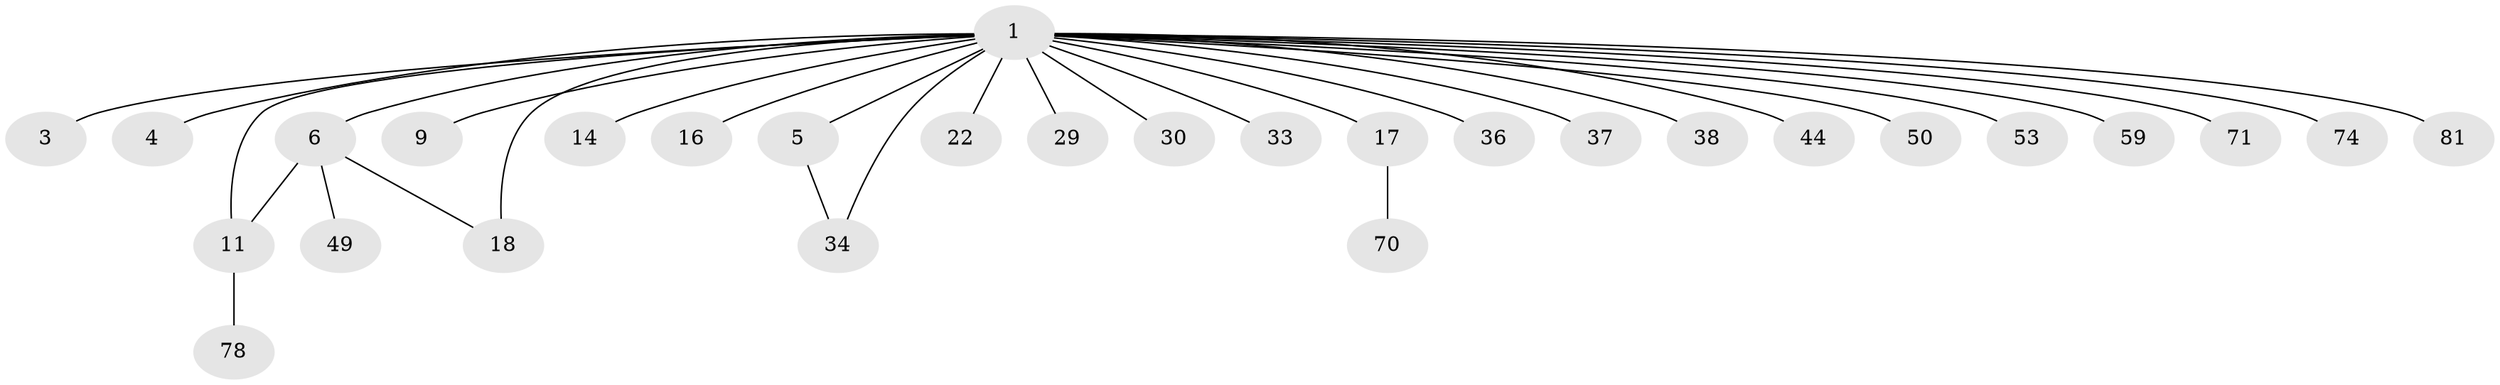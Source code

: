 // original degree distribution, {7: 0.012048192771084338, 21: 0.012048192771084338, 1: 0.5903614457831325, 2: 0.18072289156626506, 6: 0.03614457831325301, 3: 0.10843373493975904, 8: 0.024096385542168676, 5: 0.024096385542168676, 4: 0.012048192771084338}
// Generated by graph-tools (version 1.1) at 2025/18/03/04/25 18:18:04]
// undirected, 29 vertices, 31 edges
graph export_dot {
graph [start="1"]
  node [color=gray90,style=filled];
  1 [super="+2+10+8+7+52+13+21"];
  3;
  4 [super="+42"];
  5 [super="+28+56+57+15"];
  6 [super="+23"];
  9 [super="+69+26"];
  11 [super="+24+68+40"];
  14;
  16 [super="+25"];
  17 [super="+32+77+54+79+19+39+31"];
  18;
  22;
  29;
  30;
  33;
  34 [super="+43+45"];
  36 [super="+65"];
  37;
  38;
  44;
  49;
  50;
  53;
  59;
  70;
  71;
  74;
  78;
  81;
  1 -- 3;
  1 -- 4;
  1 -- 5;
  1 -- 6 [weight=2];
  1 -- 71;
  1 -- 9;
  1 -- 74;
  1 -- 11 [weight=3];
  1 -- 14;
  1 -- 81;
  1 -- 18 [weight=2];
  1 -- 22;
  1 -- 29;
  1 -- 30;
  1 -- 36 [weight=2];
  1 -- 37;
  1 -- 50;
  1 -- 59;
  1 -- 44;
  1 -- 16;
  1 -- 33;
  1 -- 34;
  1 -- 17;
  1 -- 53;
  1 -- 38;
  5 -- 34;
  6 -- 11;
  6 -- 18;
  6 -- 49;
  11 -- 78;
  17 -- 70;
}
